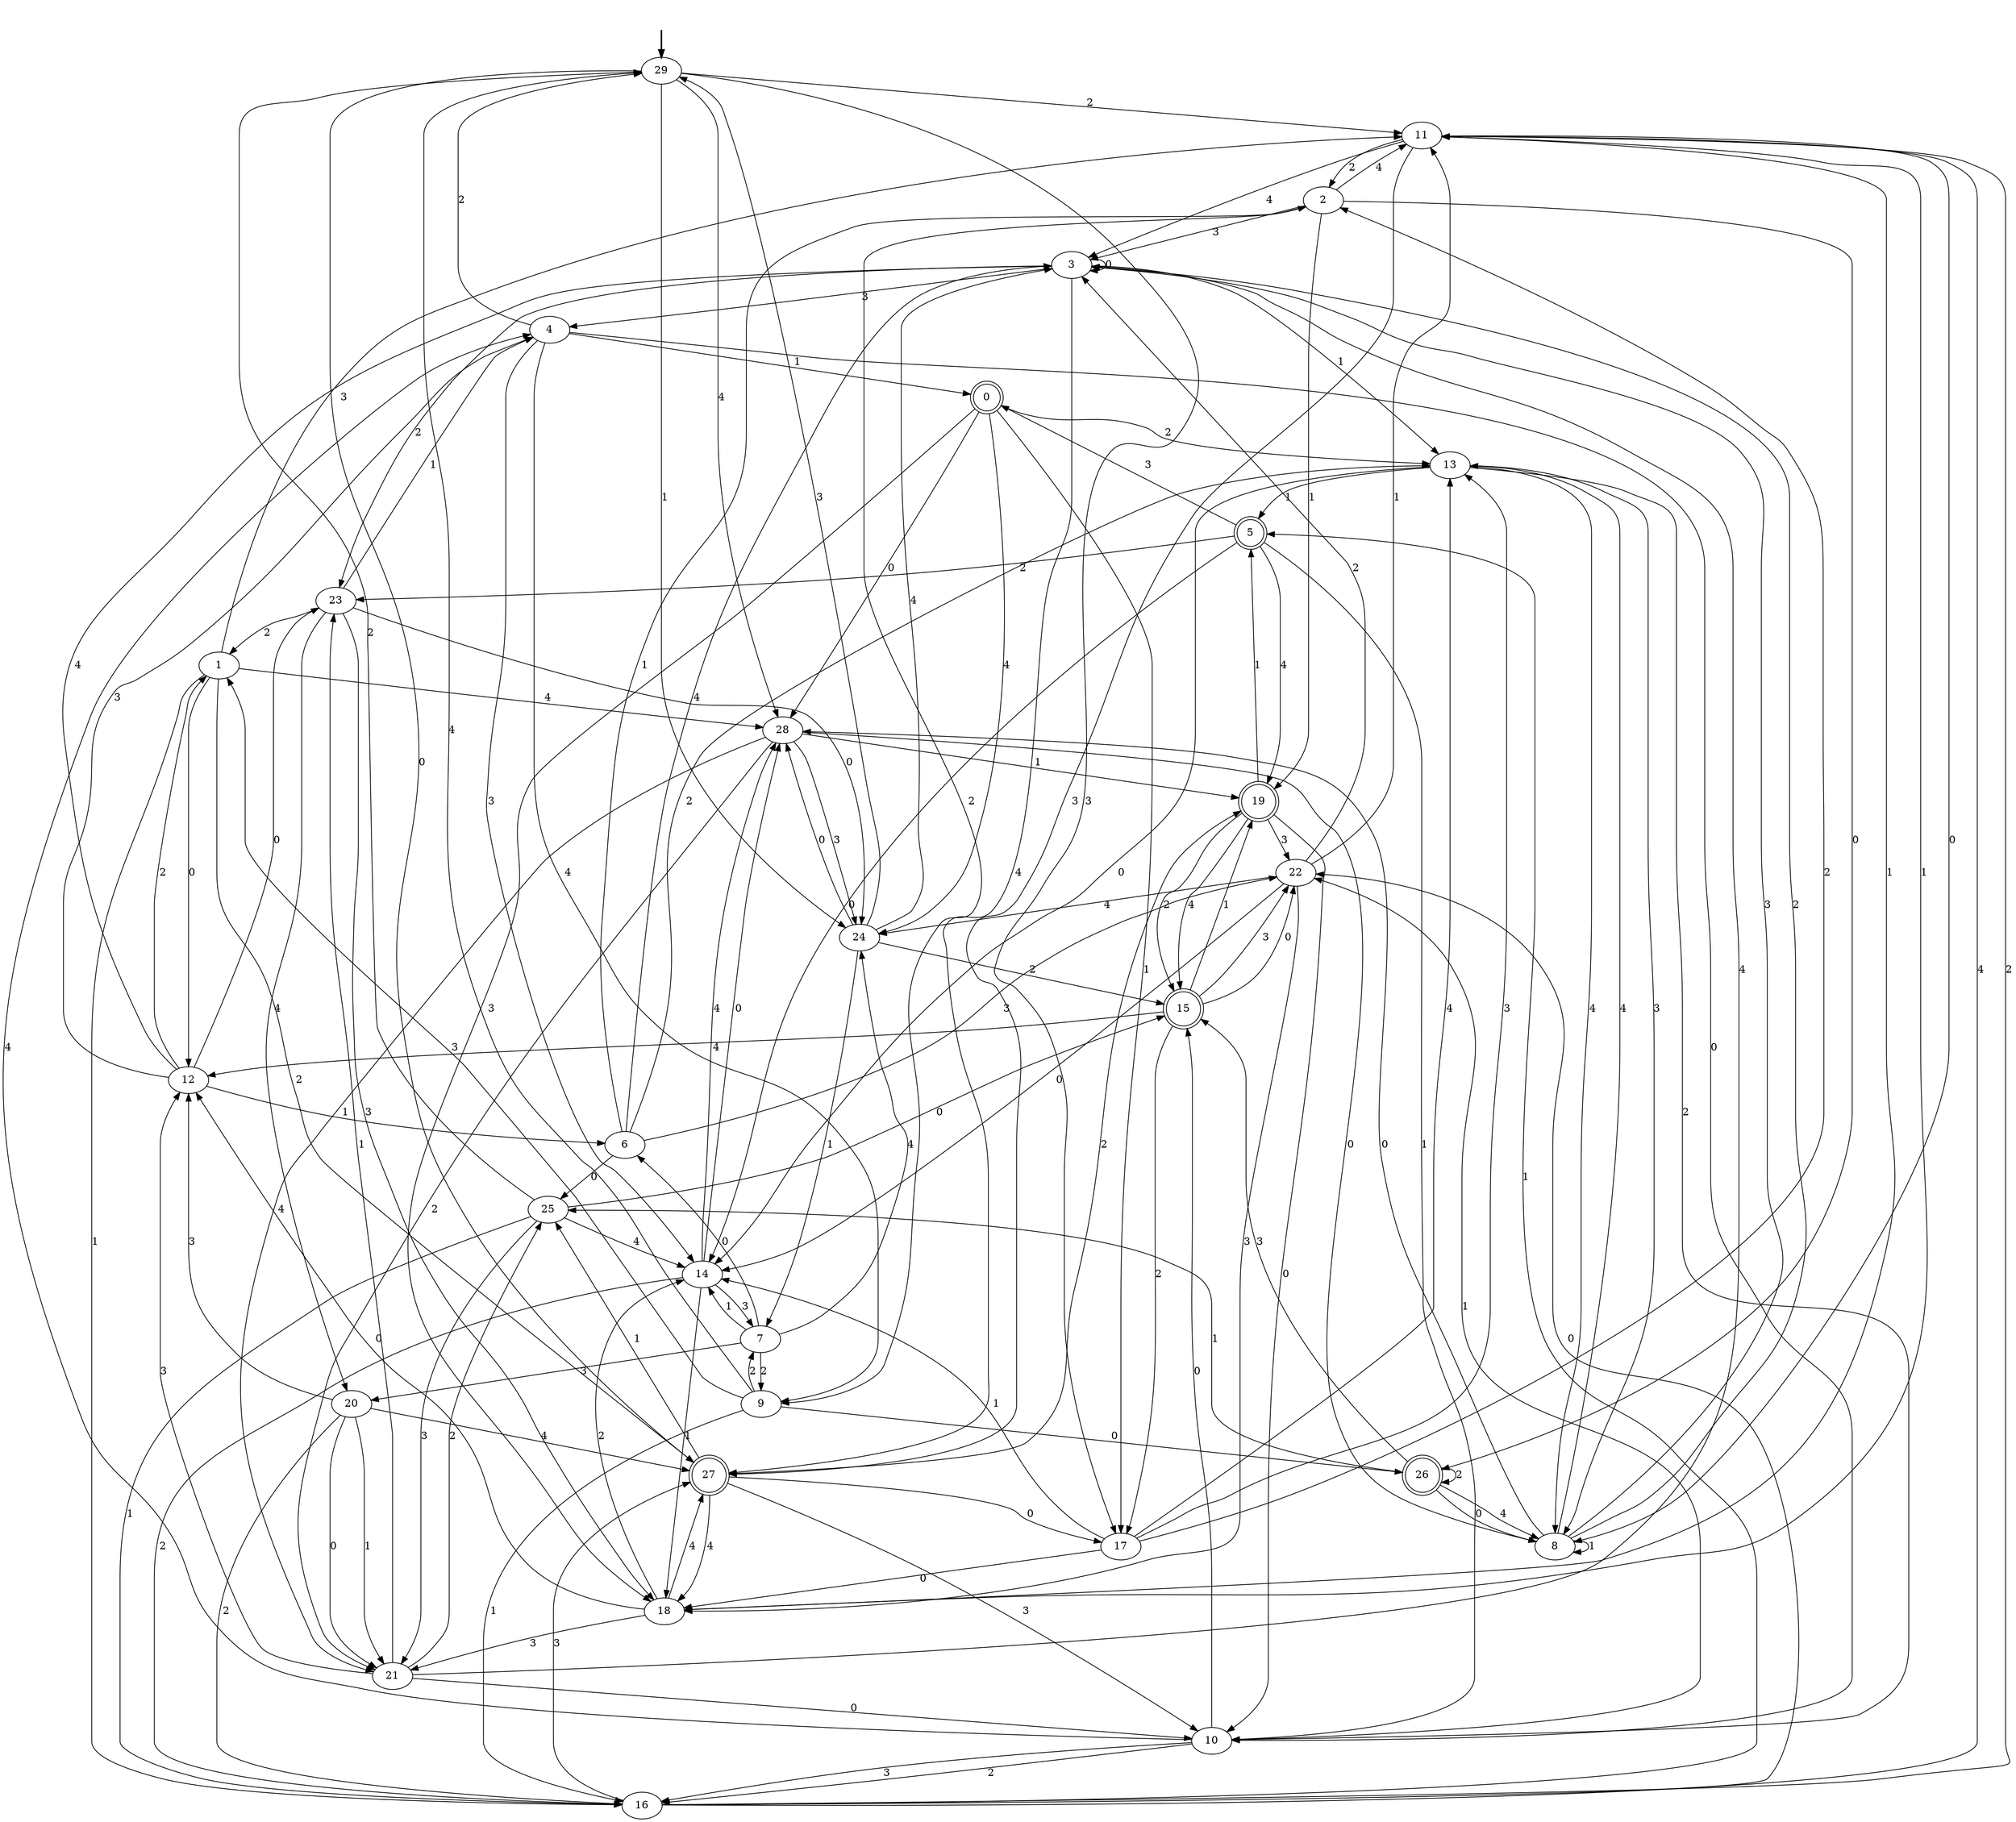 digraph {
	fake [style=invisible]
	0 [shape=doublecircle]
	1
	2
	3
	4
	5 [shape=doublecircle]
	6
	7
	8
	9
	10
	11
	12
	13
	14
	15 [shape=doublecircle]
	16
	17
	18
	19 [shape=doublecircle]
	20
	21
	22
	23
	24
	25
	26 [shape=doublecircle]
	27 [shape=doublecircle]
	28
	29 [root=true]
	fake -> 29 [style=bold]
	16 -> 5 [label=1]
	23 -> 20 [label=4]
	3 -> 27 [label=4]
	9 -> 1 [label=3]
	6 -> 25 [label=0]
	13 -> 8 [label=4]
	20 -> 21 [label=0]
	10 -> 16 [label=3]
	26 -> 26 [label=2]
	12 -> 23 [label=0]
	17 -> 13 [label=4]
	19 -> 15 [label=2]
	8 -> 3 [label=3]
	15 -> 22 [label=0]
	16 -> 11 [label=4]
	7 -> 6 [label=0]
	11 -> 2 [label=2]
	0 -> 13 [label=2]
	2 -> 26 [label=0]
	6 -> 22 [label=3]
	22 -> 11 [label=1]
	29 -> 27 [label=0]
	19 -> 22 [label=3]
	28 -> 21 [label=2]
	3 -> 3 [label=0]
	23 -> 18 [label=3]
	22 -> 24 [label=4]
	20 -> 16 [label=2]
	12 -> 6 [label=1]
	8 -> 3 [label=2]
	12 -> 4 [label=3]
	23 -> 4 [label=1]
	10 -> 22 [label=1]
	3 -> 23 [label=2]
	1 -> 12 [label=0]
	4 -> 29 [label=2]
	14 -> 7 [label=3]
	14 -> 18 [label=1]
	20 -> 21 [label=1]
	1 -> 28 [label=4]
	16 -> 27 [label=3]
	24 -> 3 [label=4]
	29 -> 17 [label=3]
	27 -> 18 [label=4]
	12 -> 3 [label=4]
	25 -> 29 [label=2]
	28 -> 24 [label=3]
	3 -> 13 [label=1]
	27 -> 25 [label=1]
	12 -> 1 [label=2]
	26 -> 8 [label=0]
	17 -> 2 [label=2]
	21 -> 23 [label=1]
	22 -> 14 [label=0]
	26 -> 15 [label=3]
	9 -> 26 [label=0]
	2 -> 19 [label=1]
	14 -> 16 [label=2]
	3 -> 4 [label=3]
	1 -> 11 [label=3]
	20 -> 27 [label=4]
	25 -> 14 [label=4]
	9 -> 7 [label=2]
	9 -> 16 [label=1]
	24 -> 15 [label=2]
	13 -> 5 [label=1]
	7 -> 24 [label=4]
	19 -> 5 [label=1]
	26 -> 25 [label=1]
	27 -> 10 [label=3]
	21 -> 10 [label=0]
	24 -> 28 [label=0]
	8 -> 28 [label=0]
	14 -> 28 [label=0]
	26 -> 8 [label=4]
	5 -> 19 [label=4]
	1 -> 27 [label=2]
	4 -> 9 [label=4]
	16 -> 11 [label=2]
	9 -> 29 [label=4]
	13 -> 10 [label=2]
	5 -> 23 [label=2]
	18 -> 14 [label=2]
	5 -> 0 [label=3]
	8 -> 13 [label=4]
	19 -> 10 [label=0]
	15 -> 12 [label=4]
	11 -> 18 [label=1]
	28 -> 8 [label=0]
	0 -> 24 [label=4]
	18 -> 21 [label=3]
	18 -> 27 [label=4]
	7 -> 9 [label=2]
	4 -> 0 [label=1]
	17 -> 18 [label=0]
	27 -> 19 [label=2]
	2 -> 11 [label=4]
	25 -> 16 [label=1]
	11 -> 8 [label=0]
	21 -> 12 [label=3]
	0 -> 28 [label=0]
	6 -> 2 [label=1]
	21 -> 25 [label=2]
	22 -> 18 [label=3]
	23 -> 1 [label=2]
	19 -> 15 [label=4]
	24 -> 29 [label=3]
	18 -> 12 [label=0]
	22 -> 3 [label=2]
	25 -> 15 [label=0]
	28 -> 21 [label=4]
	0 -> 17 [label=1]
	5 -> 14 [label=0]
	14 -> 28 [label=4]
	27 -> 17 [label=0]
	18 -> 11 [label=1]
	7 -> 20 [label=3]
	10 -> 15 [label=0]
	5 -> 10 [label=1]
	0 -> 18 [label=3]
	15 -> 19 [label=1]
	13 -> 8 [label=3]
	2 -> 3 [label=3]
	8 -> 8 [label=1]
	4 -> 10 [label=0]
	10 -> 4 [label=4]
	23 -> 24 [label=0]
	25 -> 21 [label=3]
	28 -> 19 [label=1]
	29 -> 24 [label=1]
	4 -> 14 [label=3]
	21 -> 3 [label=4]
	29 -> 28 [label=4]
	11 -> 3 [label=4]
	16 -> 22 [label=0]
	17 -> 13 [label=3]
	1 -> 16 [label=1]
	24 -> 7 [label=1]
	20 -> 12 [label=3]
	17 -> 14 [label=1]
	29 -> 11 [label=2]
	7 -> 14 [label=1]
	11 -> 27 [label=3]
	2 -> 9 [label=2]
	10 -> 16 [label=2]
	13 -> 14 [label=0]
	15 -> 22 [label=3]
	6 -> 3 [label=4]
	15 -> 17 [label=2]
	6 -> 13 [label=2]
}
